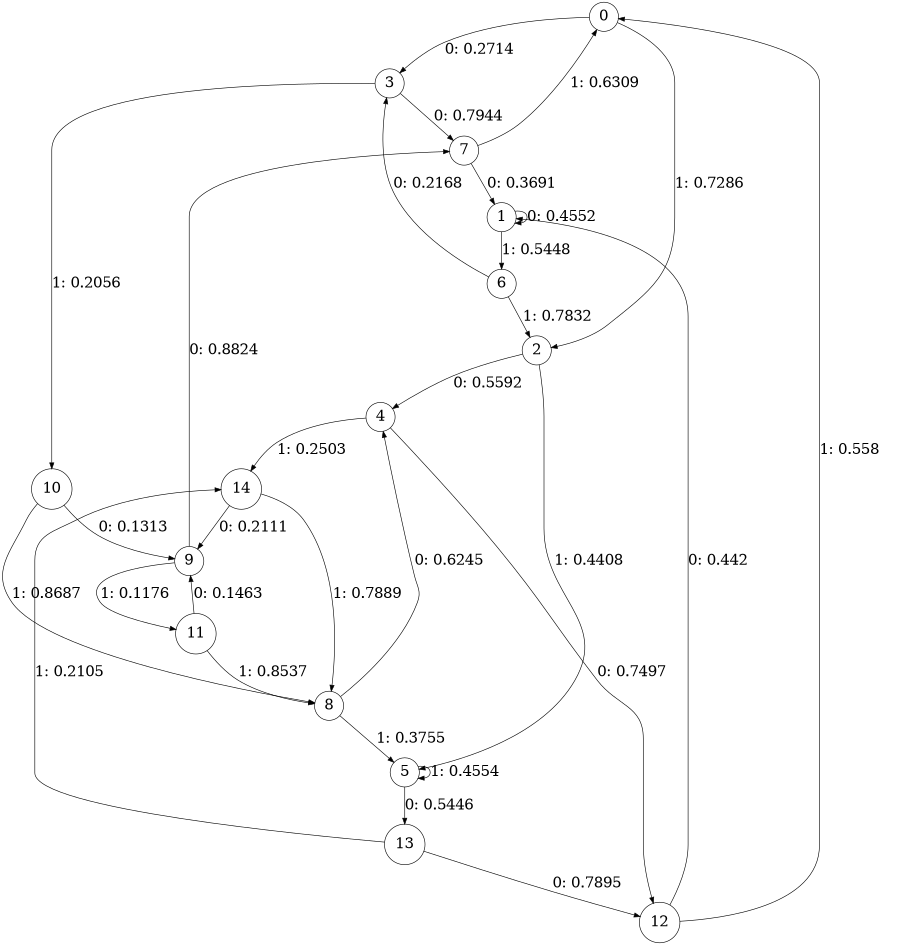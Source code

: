 digraph "ch20faceL5" {
size = "6,8.5";
ratio = "fill";
node [shape = circle];
node [fontsize = 24];
edge [fontsize = 24];
0 -> 3 [label = "0: 0.2714   "];
0 -> 2 [label = "1: 0.7286   "];
1 -> 1 [label = "0: 0.4552   "];
1 -> 6 [label = "1: 0.5448   "];
2 -> 4 [label = "0: 0.5592   "];
2 -> 5 [label = "1: 0.4408   "];
3 -> 7 [label = "0: 0.7944   "];
3 -> 10 [label = "1: 0.2056   "];
4 -> 12 [label = "0: 0.7497   "];
4 -> 14 [label = "1: 0.2503   "];
5 -> 13 [label = "0: 0.5446   "];
5 -> 5 [label = "1: 0.4554   "];
6 -> 3 [label = "0: 0.2168   "];
6 -> 2 [label = "1: 0.7832   "];
7 -> 1 [label = "0: 0.3691   "];
7 -> 0 [label = "1: 0.6309   "];
8 -> 4 [label = "0: 0.6245   "];
8 -> 5 [label = "1: 0.3755   "];
9 -> 7 [label = "0: 0.8824   "];
9 -> 11 [label = "1: 0.1176   "];
10 -> 9 [label = "0: 0.1313   "];
10 -> 8 [label = "1: 0.8687   "];
11 -> 9 [label = "0: 0.1463   "];
11 -> 8 [label = "1: 0.8537   "];
12 -> 1 [label = "0: 0.442    "];
12 -> 0 [label = "1: 0.558    "];
13 -> 12 [label = "0: 0.7895   "];
13 -> 14 [label = "1: 0.2105   "];
14 -> 9 [label = "0: 0.2111   "];
14 -> 8 [label = "1: 0.7889   "];
}